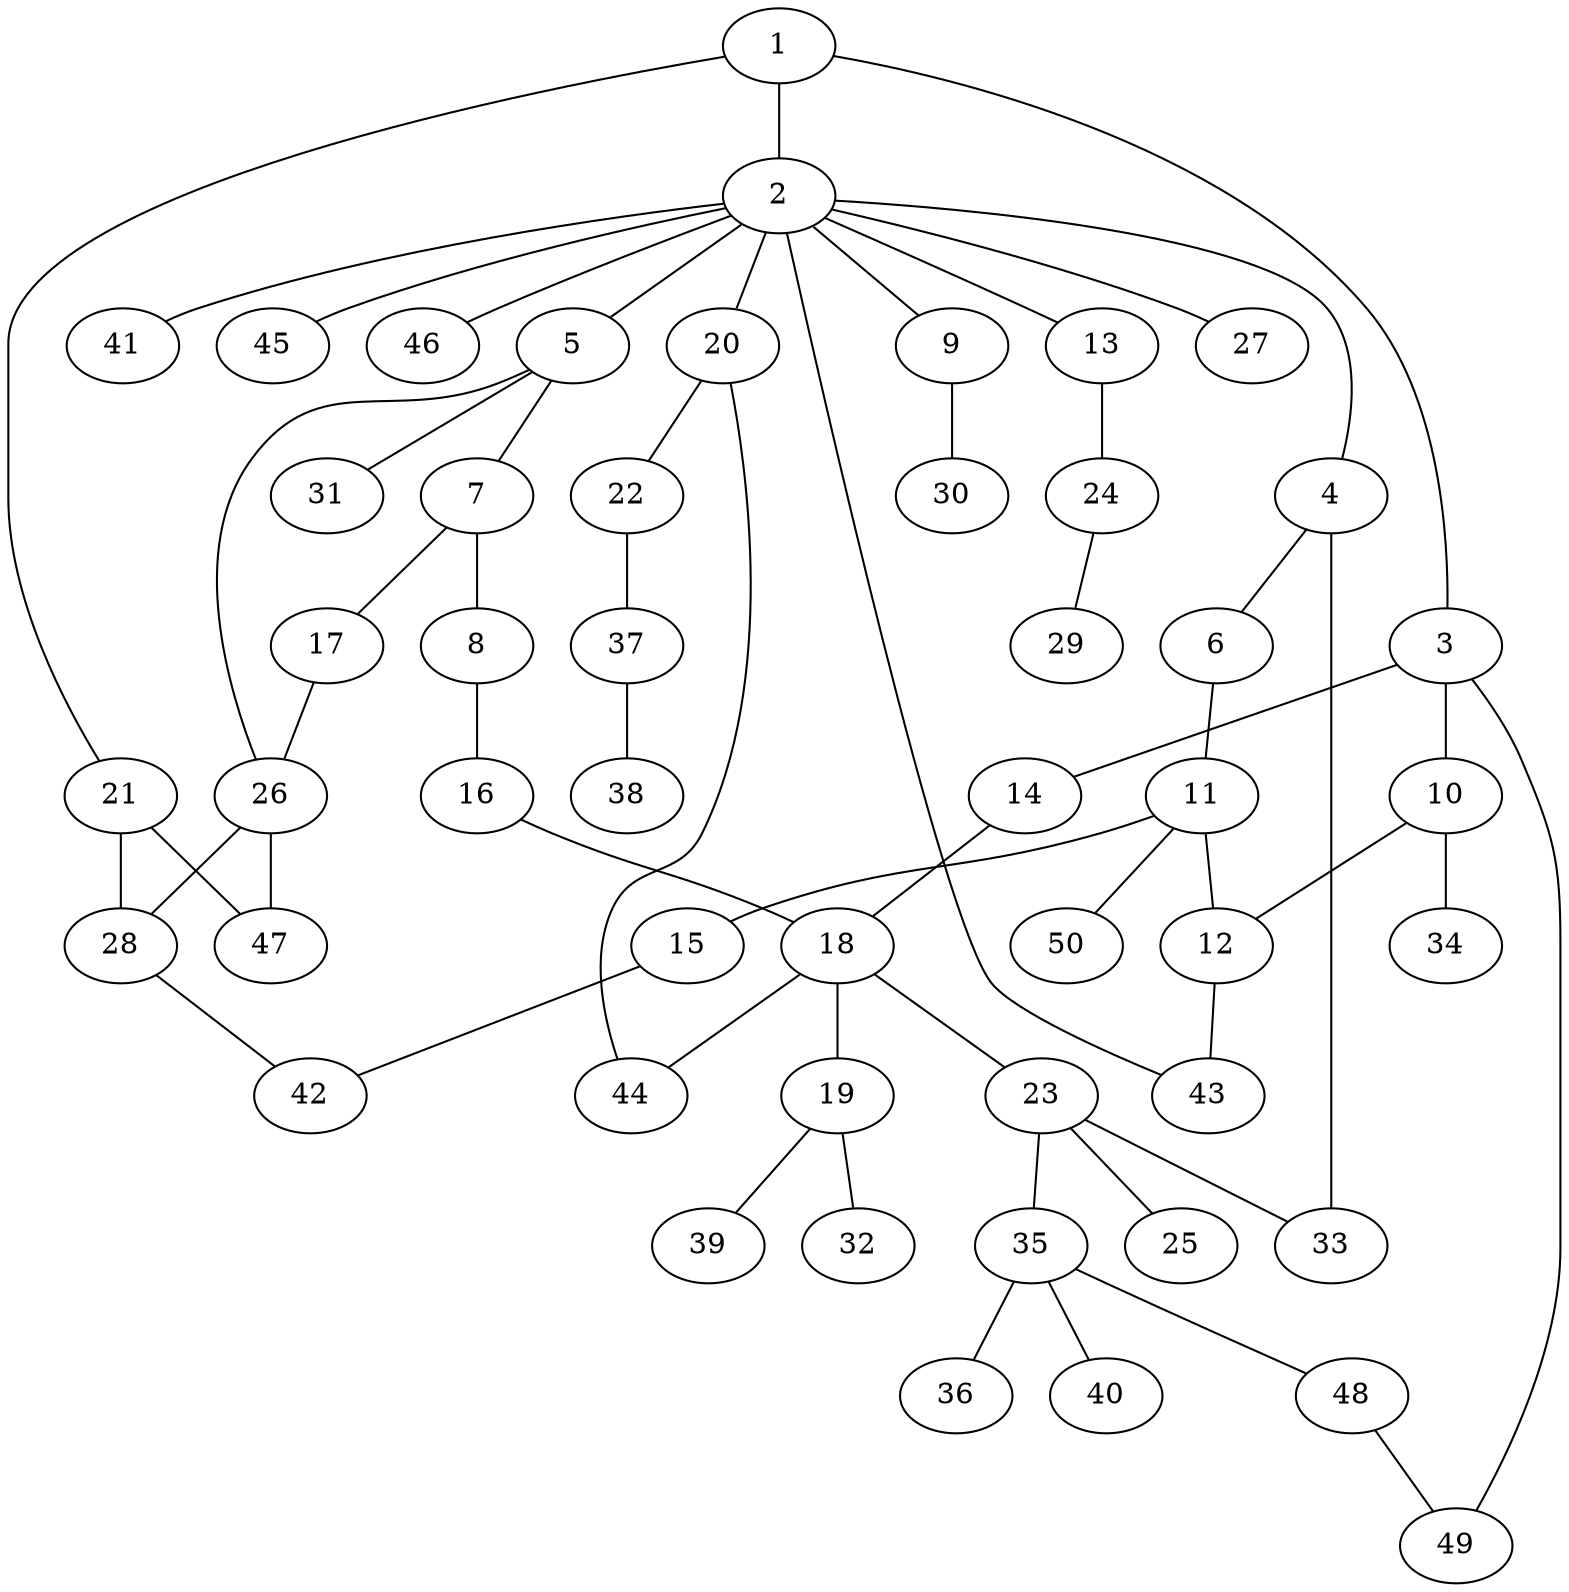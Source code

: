 graph graphname {1--2
1--3
1--21
2--4
2--5
2--9
2--13
2--20
2--27
2--41
2--43
2--45
2--46
3--10
3--14
3--49
4--6
4--33
5--7
5--26
5--31
6--11
7--8
7--17
8--16
9--30
10--12
10--34
11--12
11--15
11--50
12--43
13--24
14--18
15--42
16--18
17--26
18--19
18--23
18--44
19--32
19--39
20--22
20--44
21--28
21--47
22--37
23--25
23--33
23--35
24--29
26--28
26--47
28--42
35--36
35--40
35--48
37--38
48--49
}